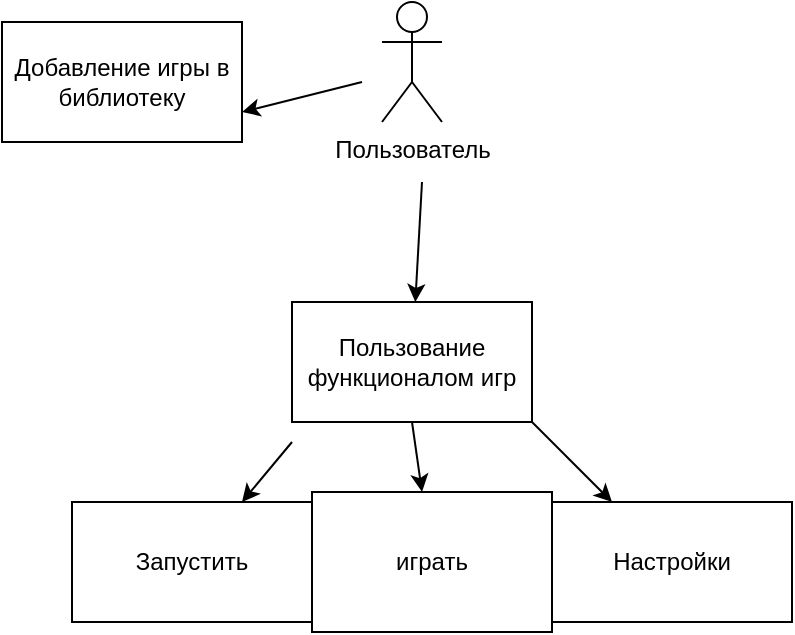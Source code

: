 <mxfile version="22.0.8" type="device" pages="3">
  <diagram name="Страница — 1" id="o6aZ4ThOyEK2ZtHlcNy_">
    <mxGraphModel dx="424" dy="783" grid="1" gridSize="10" guides="1" tooltips="1" connect="1" arrows="1" fold="1" page="1" pageScale="1" pageWidth="827" pageHeight="1169" math="0" shadow="0">
      <root>
        <mxCell id="0" />
        <mxCell id="1" parent="0" />
        <mxCell id="mjszKd17ltcZ5KNbpCO--2" value="Пользователь&lt;br&gt;" style="shape=umlActor;verticalLabelPosition=bottom;verticalAlign=top;html=1;outlineConnect=0;" vertex="1" parent="1">
          <mxGeometry x="330" y="220" width="30" height="60" as="geometry" />
        </mxCell>
        <mxCell id="mjszKd17ltcZ5KNbpCO--13" value="" style="endArrow=classic;html=1;rounded=0;" edge="1" parent="1" target="mjszKd17ltcZ5KNbpCO--14">
          <mxGeometry width="50" height="50" relative="1" as="geometry">
            <mxPoint x="350" y="310" as="sourcePoint" />
            <mxPoint x="350" y="380" as="targetPoint" />
          </mxGeometry>
        </mxCell>
        <mxCell id="mjszKd17ltcZ5KNbpCO--14" value="Пользование функционалом игр" style="rounded=0;whiteSpace=wrap;html=1;" vertex="1" parent="1">
          <mxGeometry x="285" y="370" width="120" height="60" as="geometry" />
        </mxCell>
        <mxCell id="mjszKd17ltcZ5KNbpCO--15" value="Добавление игры в библиотеку" style="rounded=0;whiteSpace=wrap;html=1;" vertex="1" parent="1">
          <mxGeometry x="140" y="230" width="120" height="60" as="geometry" />
        </mxCell>
        <mxCell id="mjszKd17ltcZ5KNbpCO--18" value="" style="endArrow=classic;html=1;rounded=0;entryX=1;entryY=0.75;entryDx=0;entryDy=0;" edge="1" parent="1" target="mjszKd17ltcZ5KNbpCO--15">
          <mxGeometry width="50" height="50" relative="1" as="geometry">
            <mxPoint x="320" y="260" as="sourcePoint" />
            <mxPoint x="350" y="380" as="targetPoint" />
          </mxGeometry>
        </mxCell>
        <mxCell id="mjszKd17ltcZ5KNbpCO--19" value="" style="endArrow=classic;html=1;rounded=0;" edge="1" parent="1" target="mjszKd17ltcZ5KNbpCO--20">
          <mxGeometry width="50" height="50" relative="1" as="geometry">
            <mxPoint x="285" y="440" as="sourcePoint" />
            <mxPoint x="235" y="500" as="targetPoint" />
          </mxGeometry>
        </mxCell>
        <mxCell id="mjszKd17ltcZ5KNbpCO--20" value="Запустить" style="rounded=0;whiteSpace=wrap;html=1;" vertex="1" parent="1">
          <mxGeometry x="175" y="470" width="120" height="60" as="geometry" />
        </mxCell>
        <mxCell id="mjszKd17ltcZ5KNbpCO--21" value="" style="endArrow=classic;html=1;rounded=0;exitX=0.5;exitY=1;exitDx=0;exitDy=0;" edge="1" parent="1" source="mjszKd17ltcZ5KNbpCO--14" target="mjszKd17ltcZ5KNbpCO--22">
          <mxGeometry width="50" height="50" relative="1" as="geometry">
            <mxPoint x="300" y="430" as="sourcePoint" />
            <mxPoint x="340" y="480" as="targetPoint" />
          </mxGeometry>
        </mxCell>
        <mxCell id="mjszKd17ltcZ5KNbpCO--22" value="играть" style="rounded=0;whiteSpace=wrap;html=1;" vertex="1" parent="1">
          <mxGeometry x="295" y="465" width="120" height="70" as="geometry" />
        </mxCell>
        <mxCell id="mjszKd17ltcZ5KNbpCO--23" value="" style="endArrow=classic;html=1;rounded=0;exitX=1;exitY=1;exitDx=0;exitDy=0;" edge="1" parent="1" source="mjszKd17ltcZ5KNbpCO--14" target="mjszKd17ltcZ5KNbpCO--24">
          <mxGeometry width="50" height="50" relative="1" as="geometry">
            <mxPoint x="300" y="420" as="sourcePoint" />
            <mxPoint x="470" y="480" as="targetPoint" />
          </mxGeometry>
        </mxCell>
        <mxCell id="mjszKd17ltcZ5KNbpCO--24" value="Настройки" style="rounded=0;whiteSpace=wrap;html=1;" vertex="1" parent="1">
          <mxGeometry x="415" y="470" width="120" height="60" as="geometry" />
        </mxCell>
      </root>
    </mxGraphModel>
  </diagram>
  <diagram id="d3XoFqZ8-Fc94sEs56oO" name="Страница — 2">
    <mxGraphModel dx="424" dy="783" grid="1" gridSize="10" guides="1" tooltips="1" connect="1" arrows="1" fold="1" page="1" pageScale="1" pageWidth="827" pageHeight="1169" math="0" shadow="0">
      <root>
        <mxCell id="0" />
        <mxCell id="1" parent="0" />
        <mxCell id="FSJdpnEdqRj1IDfBIJfU-1" value="Платформа" style="rounded=0;whiteSpace=wrap;html=1;" vertex="1" parent="1">
          <mxGeometry x="150" y="320" width="120" height="60" as="geometry" />
        </mxCell>
        <mxCell id="gU2Ua_OYAcRr2TdcqFTQ-2" value="Запуск" style="rounded=0;whiteSpace=wrap;html=1;" vertex="1" parent="1">
          <mxGeometry x="150" y="400" width="120" height="60" as="geometry" />
        </mxCell>
        <mxCell id="gU2Ua_OYAcRr2TdcqFTQ-3" value="Загрузка приложения" style="rounded=0;whiteSpace=wrap;html=1;" vertex="1" parent="1">
          <mxGeometry x="270" y="400" width="120" height="60" as="geometry" />
        </mxCell>
        <mxCell id="gU2Ua_OYAcRr2TdcqFTQ-4" value="" style="endArrow=classic;html=1;rounded=0;exitX=0.5;exitY=0;exitDx=0;exitDy=0;entryX=0.5;entryY=1;entryDx=0;entryDy=0;" edge="1" parent="1" source="gU2Ua_OYAcRr2TdcqFTQ-2" target="FSJdpnEdqRj1IDfBIJfU-1">
          <mxGeometry width="50" height="50" relative="1" as="geometry">
            <mxPoint x="200" y="430" as="sourcePoint" />
            <mxPoint x="250" y="380" as="targetPoint" />
          </mxGeometry>
        </mxCell>
        <mxCell id="gU2Ua_OYAcRr2TdcqFTQ-6" value="" style="endArrow=classic;html=1;rounded=0;entryX=1;entryY=1;entryDx=0;entryDy=0;exitX=0.5;exitY=0;exitDx=0;exitDy=0;" edge="1" parent="1" source="gU2Ua_OYAcRr2TdcqFTQ-3" target="FSJdpnEdqRj1IDfBIJfU-1">
          <mxGeometry width="50" height="50" relative="1" as="geometry">
            <mxPoint x="200" y="430" as="sourcePoint" />
            <mxPoint x="250" y="380" as="targetPoint" />
          </mxGeometry>
        </mxCell>
        <mxCell id="gU2Ua_OYAcRr2TdcqFTQ-7" value="Основное меню" style="rounded=0;whiteSpace=wrap;html=1;" vertex="1" parent="1">
          <mxGeometry x="150" y="480" width="120" height="60" as="geometry" />
        </mxCell>
        <mxCell id="gU2Ua_OYAcRr2TdcqFTQ-8" value="" style="endArrow=classic;html=1;rounded=0;exitX=0.5;exitY=1;exitDx=0;exitDy=0;entryX=0.5;entryY=0;entryDx=0;entryDy=0;" edge="1" parent="1" source="gU2Ua_OYAcRr2TdcqFTQ-2" target="gU2Ua_OYAcRr2TdcqFTQ-7">
          <mxGeometry width="50" height="50" relative="1" as="geometry">
            <mxPoint x="200" y="430" as="sourcePoint" />
            <mxPoint x="250" y="380" as="targetPoint" />
          </mxGeometry>
        </mxCell>
        <mxCell id="gU2Ua_OYAcRr2TdcqFTQ-9" value="Настройки" style="rounded=0;whiteSpace=wrap;html=1;" vertex="1" parent="1">
          <mxGeometry x="150" y="560" width="120" height="60" as="geometry" />
        </mxCell>
        <mxCell id="gU2Ua_OYAcRr2TdcqFTQ-10" value="Игра" style="rounded=0;whiteSpace=wrap;html=1;" vertex="1" parent="1">
          <mxGeometry x="270" y="560" width="120" height="60" as="geometry" />
        </mxCell>
        <mxCell id="gU2Ua_OYAcRr2TdcqFTQ-11" value="Выход из игры" style="rounded=0;whiteSpace=wrap;html=1;" vertex="1" parent="1">
          <mxGeometry x="30" y="560" width="120" height="60" as="geometry" />
        </mxCell>
        <mxCell id="gU2Ua_OYAcRr2TdcqFTQ-12" value="" style="endArrow=classic;html=1;rounded=0;exitX=0;exitY=0;exitDx=0;exitDy=0;entryX=0;entryY=0.5;entryDx=0;entryDy=0;" edge="1" parent="1" source="gU2Ua_OYAcRr2TdcqFTQ-11" target="FSJdpnEdqRj1IDfBIJfU-1">
          <mxGeometry width="50" height="50" relative="1" as="geometry">
            <mxPoint x="190" y="430" as="sourcePoint" />
            <mxPoint x="240" y="380" as="targetPoint" />
            <Array as="points">
              <mxPoint x="30" y="470" />
              <mxPoint x="30" y="410" />
              <mxPoint x="30" y="350" />
            </Array>
          </mxGeometry>
        </mxCell>
        <mxCell id="GCxdAtonbEam86jwlj_p-2" value="" style="endArrow=classic;html=1;rounded=0;entryX=0.5;entryY=0;entryDx=0;entryDy=0;exitX=0;exitY=1;exitDx=0;exitDy=0;" edge="1" parent="1" source="gU2Ua_OYAcRr2TdcqFTQ-7" target="gU2Ua_OYAcRr2TdcqFTQ-11">
          <mxGeometry width="50" height="50" relative="1" as="geometry">
            <mxPoint x="150" y="430" as="sourcePoint" />
            <mxPoint x="200" y="380" as="targetPoint" />
          </mxGeometry>
        </mxCell>
        <mxCell id="GCxdAtonbEam86jwlj_p-8" value="" style="endArrow=classic;startArrow=classic;html=1;rounded=0;exitX=0.5;exitY=0;exitDx=0;exitDy=0;entryX=1;entryY=1;entryDx=0;entryDy=0;" edge="1" parent="1" source="gU2Ua_OYAcRr2TdcqFTQ-10" target="gU2Ua_OYAcRr2TdcqFTQ-7">
          <mxGeometry width="50" height="50" relative="1" as="geometry">
            <mxPoint x="190" y="430" as="sourcePoint" />
            <mxPoint x="240" y="380" as="targetPoint" />
          </mxGeometry>
        </mxCell>
        <mxCell id="GCxdAtonbEam86jwlj_p-9" value="" style="endArrow=classic;startArrow=classic;html=1;rounded=0;exitX=0.5;exitY=0;exitDx=0;exitDy=0;entryX=0.5;entryY=1;entryDx=0;entryDy=0;" edge="1" parent="1" source="gU2Ua_OYAcRr2TdcqFTQ-9" target="gU2Ua_OYAcRr2TdcqFTQ-7">
          <mxGeometry width="50" height="50" relative="1" as="geometry">
            <mxPoint x="190" y="430" as="sourcePoint" />
            <mxPoint x="240" y="380" as="targetPoint" />
          </mxGeometry>
        </mxCell>
      </root>
    </mxGraphModel>
  </diagram>
  <diagram id="0-SFKI34dU3b47_YORIL" name="Страница — 3">
    <mxGraphModel dx="1645" dy="783" grid="1" gridSize="10" guides="1" tooltips="1" connect="1" arrows="1" fold="1" page="1" pageScale="1" pageWidth="827" pageHeight="1169" math="0" shadow="0">
      <root>
        <mxCell id="0" />
        <mxCell id="1" parent="0" />
        <mxCell id="9M0REx57lFB3rn6bbXSA-1" value="Пользователь" style="rounded=0;whiteSpace=wrap;html=1;" vertex="1" parent="1">
          <mxGeometry x="200" y="240" width="120" height="60" as="geometry" />
        </mxCell>
        <mxCell id="YHmRps18gKwAqSLQzKda-2" value="Вход в приложение" style="rounded=1;whiteSpace=wrap;html=1;fillColor=#e1d5e7;strokeColor=#9673a6;" vertex="1" parent="1">
          <mxGeometry x="200" y="360" width="120" height="60" as="geometry" />
        </mxCell>
        <mxCell id="YHmRps18gKwAqSLQzKda-3" value="" style="endArrow=classic;startArrow=classic;html=1;rounded=0;entryX=0.5;entryY=1;entryDx=0;entryDy=0;exitX=0.5;exitY=0;exitDx=0;exitDy=0;" edge="1" parent="1" source="YHmRps18gKwAqSLQzKda-2" target="9M0REx57lFB3rn6bbXSA-1">
          <mxGeometry width="50" height="50" relative="1" as="geometry">
            <mxPoint x="230" y="360" as="sourcePoint" />
            <mxPoint x="280" y="310" as="targetPoint" />
          </mxGeometry>
        </mxCell>
        <mxCell id="YHmRps18gKwAqSLQzKda-4" value="" style="endArrow=classic;startArrow=classic;html=1;rounded=0;entryX=0;entryY=1;entryDx=0;entryDy=0;exitX=0.5;exitY=0;exitDx=0;exitDy=0;" edge="1" parent="1" source="YHmRps18gKwAqSLQzKda-5" target="YHmRps18gKwAqSLQzKda-2">
          <mxGeometry width="50" height="50" relative="1" as="geometry">
            <mxPoint x="150" y="450" as="sourcePoint" />
            <mxPoint x="200" y="420" as="targetPoint" />
            <Array as="points">
              <mxPoint x="140" y="420" />
            </Array>
          </mxGeometry>
        </mxCell>
        <mxCell id="YHmRps18gKwAqSLQzKda-5" value="Вход в игру 1" style="rounded=1;whiteSpace=wrap;html=1;fillColor=#e1d5e7;strokeColor=#9673a6;" vertex="1" parent="1">
          <mxGeometry x="80" y="470" width="120" height="60" as="geometry" />
        </mxCell>
        <mxCell id="YHmRps18gKwAqSLQzKda-6" value="Вход в игру 2" style="rounded=1;whiteSpace=wrap;html=1;fillColor=#e1d5e7;strokeColor=#9673a6;" vertex="1" parent="1">
          <mxGeometry x="320" y="470" width="120" height="60" as="geometry" />
        </mxCell>
        <mxCell id="YHmRps18gKwAqSLQzKda-7" value="" style="endArrow=classic;startArrow=classic;html=1;rounded=0;entryX=1;entryY=1;entryDx=0;entryDy=0;exitX=0.5;exitY=0;exitDx=0;exitDy=0;" edge="1" parent="1" source="YHmRps18gKwAqSLQzKda-6" target="YHmRps18gKwAqSLQzKda-2">
          <mxGeometry width="50" height="50" relative="1" as="geometry">
            <mxPoint x="200" y="430" as="sourcePoint" />
            <mxPoint x="250" y="380" as="targetPoint" />
            <Array as="points">
              <mxPoint x="380" y="420" />
            </Array>
          </mxGeometry>
        </mxCell>
        <mxCell id="YHmRps18gKwAqSLQzKda-8" value="Предоставление функционала" style="rounded=1;whiteSpace=wrap;html=1;" vertex="1" parent="1">
          <mxGeometry x="480" y="470" width="120" height="60" as="geometry" />
        </mxCell>
        <mxCell id="YHmRps18gKwAqSLQzKda-10" value="" style="endArrow=classic;html=1;rounded=0;entryX=0;entryY=0.5;entryDx=0;entryDy=0;exitX=1;exitY=0.5;exitDx=0;exitDy=0;" edge="1" parent="1" source="YHmRps18gKwAqSLQzKda-6" target="YHmRps18gKwAqSLQzKda-8">
          <mxGeometry width="50" height="50" relative="1" as="geometry">
            <mxPoint x="430" y="430" as="sourcePoint" />
            <mxPoint x="480" y="380" as="targetPoint" />
          </mxGeometry>
        </mxCell>
        <mxCell id="ZGG40lHYpIyoKLyY5FPT-3" value="" style="endArrow=classic;html=1;rounded=0;exitX=0.5;exitY=1;exitDx=0;exitDy=0;entryX=0.5;entryY=0;entryDx=0;entryDy=0;" edge="1" parent="1" source="YHmRps18gKwAqSLQzKda-8" target="ZGG40lHYpIyoKLyY5FPT-4">
          <mxGeometry width="50" height="50" relative="1" as="geometry">
            <mxPoint x="420" y="660" as="sourcePoint" />
            <mxPoint x="480" y="640" as="targetPoint" />
          </mxGeometry>
        </mxCell>
        <mxCell id="ZGG40lHYpIyoKLyY5FPT-4" value="Настройка" style="rounded=1;whiteSpace=wrap;html=1;" vertex="1" parent="1">
          <mxGeometry x="480" y="570" width="120" height="60" as="geometry" />
        </mxCell>
        <mxCell id="ZGG40lHYpIyoKLyY5FPT-5" value="Обработка данных" style="rounded=1;whiteSpace=wrap;html=1;" vertex="1" parent="1">
          <mxGeometry x="640" y="570" width="120" height="60" as="geometry" />
        </mxCell>
        <mxCell id="ZGG40lHYpIyoKLyY5FPT-6" value="" style="endArrow=classic;html=1;rounded=0;exitX=1;exitY=0.5;exitDx=0;exitDy=0;entryX=0;entryY=0.5;entryDx=0;entryDy=0;" edge="1" parent="1" source="ZGG40lHYpIyoKLyY5FPT-4" target="ZGG40lHYpIyoKLyY5FPT-5">
          <mxGeometry width="50" height="50" relative="1" as="geometry">
            <mxPoint x="370" y="680" as="sourcePoint" />
            <mxPoint x="420" y="630" as="targetPoint" />
          </mxGeometry>
        </mxCell>
        <mxCell id="ZGG40lHYpIyoKLyY5FPT-7" value="" style="endArrow=classic;html=1;rounded=0;exitX=0.5;exitY=0;exitDx=0;exitDy=0;entryX=1;entryY=1;entryDx=0;entryDy=0;" edge="1" parent="1" source="ZGG40lHYpIyoKLyY5FPT-5" target="YHmRps18gKwAqSLQzKda-8">
          <mxGeometry width="50" height="50" relative="1" as="geometry">
            <mxPoint x="430" y="550" as="sourcePoint" />
            <mxPoint x="480" y="500" as="targetPoint" />
          </mxGeometry>
        </mxCell>
        <mxCell id="ZGG40lHYpIyoKLyY5FPT-8" value="Игра" style="rounded=1;whiteSpace=wrap;html=1;" vertex="1" parent="1">
          <mxGeometry x="640" y="470" width="120" height="60" as="geometry" />
        </mxCell>
        <mxCell id="ZGG40lHYpIyoKLyY5FPT-11" value="" style="endArrow=classic;html=1;rounded=0;exitX=1;exitY=0.5;exitDx=0;exitDy=0;entryX=0;entryY=0.5;entryDx=0;entryDy=0;" edge="1" parent="1" source="YHmRps18gKwAqSLQzKda-8" target="ZGG40lHYpIyoKLyY5FPT-8">
          <mxGeometry width="50" height="50" relative="1" as="geometry">
            <mxPoint x="530" y="670" as="sourcePoint" />
            <mxPoint x="580" y="620" as="targetPoint" />
          </mxGeometry>
        </mxCell>
        <mxCell id="ZGG40lHYpIyoKLyY5FPT-12" value="" style="swimlane;horizontal=0;whiteSpace=wrap;html=1;" vertex="1" parent="1">
          <mxGeometry x="640" y="380" width="230" height="37.5" as="geometry" />
        </mxCell>
        <mxCell id="ZGG40lHYpIyoKLyY5FPT-13" value="Информация о&amp;nbsp;&lt;br&gt;результате прохождения уровня" style="text;html=1;align=center;verticalAlign=middle;resizable=0;points=[];autosize=1;strokeColor=none;fillColor=none;" vertex="1" parent="ZGG40lHYpIyoKLyY5FPT-12">
          <mxGeometry x="20" y="-2.5" width="200" height="40" as="geometry" />
        </mxCell>
        <mxCell id="ZGG40lHYpIyoKLyY5FPT-15" value="" style="endArrow=classic;html=1;rounded=0;exitX=0.5;exitY=0;exitDx=0;exitDy=0;entryX=0.201;entryY=1.036;entryDx=0;entryDy=0;entryPerimeter=0;" edge="1" parent="1" source="ZGG40lHYpIyoKLyY5FPT-8" target="ZGG40lHYpIyoKLyY5FPT-13">
          <mxGeometry width="50" height="50" relative="1" as="geometry">
            <mxPoint x="530" y="670" as="sourcePoint" />
            <mxPoint x="580" y="620" as="targetPoint" />
          </mxGeometry>
        </mxCell>
        <mxCell id="ZGG40lHYpIyoKLyY5FPT-16" value="" style="endArrow=classic;html=1;rounded=0;exitX=0;exitY=1;exitDx=0;exitDy=0;entryX=1;entryY=0;entryDx=0;entryDy=0;" edge="1" parent="1" source="ZGG40lHYpIyoKLyY5FPT-12" target="YHmRps18gKwAqSLQzKda-8">
          <mxGeometry width="50" height="50" relative="1" as="geometry">
            <mxPoint x="530" y="670" as="sourcePoint" />
            <mxPoint x="580" y="620" as="targetPoint" />
          </mxGeometry>
        </mxCell>
        <mxCell id="DWyIhL6Nwt0jspZzTmO0-1" value="Выход из игры" style="rounded=1;whiteSpace=wrap;html=1;" vertex="1" parent="1">
          <mxGeometry x="480" y="360" width="120" height="60" as="geometry" />
        </mxCell>
        <mxCell id="DWyIhL6Nwt0jspZzTmO0-2" value="" style="endArrow=classic;html=1;rounded=0;exitX=0.5;exitY=0;exitDx=0;exitDy=0;entryX=0.5;entryY=1;entryDx=0;entryDy=0;" edge="1" parent="1" source="YHmRps18gKwAqSLQzKda-8" target="DWyIhL6Nwt0jspZzTmO0-1">
          <mxGeometry width="50" height="50" relative="1" as="geometry">
            <mxPoint x="650" y="670" as="sourcePoint" />
            <mxPoint x="700" y="620" as="targetPoint" />
          </mxGeometry>
        </mxCell>
        <mxCell id="DWyIhL6Nwt0jspZzTmO0-3" value="" style="endArrow=classic;html=1;rounded=0;exitX=0;exitY=0.5;exitDx=0;exitDy=0;entryX=1;entryY=0.5;entryDx=0;entryDy=0;" edge="1" parent="1" source="DWyIhL6Nwt0jspZzTmO0-1">
          <mxGeometry width="50" height="50" relative="1" as="geometry">
            <mxPoint x="700" y="520" as="sourcePoint" />
            <mxPoint x="320" y="390" as="targetPoint" />
            <Array as="points" />
          </mxGeometry>
        </mxCell>
        <mxCell id="DWyIhL6Nwt0jspZzTmO0-4" value="Предоставление функционала" style="rounded=1;whiteSpace=wrap;html=1;" vertex="1" parent="1">
          <mxGeometry x="-80" y="470" width="120" height="60" as="geometry" />
        </mxCell>
        <mxCell id="DWyIhL6Nwt0jspZzTmO0-5" value="" style="endArrow=classic;html=1;rounded=0;entryX=1;entryY=0.5;entryDx=0;entryDy=0;exitX=0;exitY=0.5;exitDx=0;exitDy=0;" edge="1" parent="1" source="YHmRps18gKwAqSLQzKda-5" target="DWyIhL6Nwt0jspZzTmO0-4">
          <mxGeometry width="50" height="50" relative="1" as="geometry">
            <mxPoint x="270" y="550" as="sourcePoint" />
            <mxPoint x="320" y="500" as="targetPoint" />
          </mxGeometry>
        </mxCell>
        <mxCell id="DWyIhL6Nwt0jspZzTmO0-15" value="Игра" style="rounded=1;whiteSpace=wrap;html=1;" vertex="1" parent="1">
          <mxGeometry x="-240" y="470" width="120" height="60" as="geometry" />
        </mxCell>
        <mxCell id="DWyIhL6Nwt0jspZzTmO0-17" value="" style="swimlane;horizontal=0;whiteSpace=wrap;html=1;" vertex="1" parent="1">
          <mxGeometry x="-340" y="367.5" width="220" height="50" as="geometry" />
        </mxCell>
        <mxCell id="DWyIhL6Nwt0jspZzTmO0-16" value="Информация о&amp;nbsp;&lt;br&gt;результате прохождения уровня" style="text;html=1;align=center;verticalAlign=middle;resizable=0;points=[];autosize=1;strokeColor=none;fillColor=none;" vertex="1" parent="DWyIhL6Nwt0jspZzTmO0-17">
          <mxGeometry x="20" width="200" height="40" as="geometry" />
        </mxCell>
        <mxCell id="DWyIhL6Nwt0jspZzTmO0-18" value="Выход из игры" style="rounded=1;whiteSpace=wrap;html=1;" vertex="1" parent="1">
          <mxGeometry x="-80" y="360" width="120" height="60" as="geometry" />
        </mxCell>
        <mxCell id="DWyIhL6Nwt0jspZzTmO0-19" value="" style="endArrow=classic;html=1;rounded=0;exitX=0;exitY=0.5;exitDx=0;exitDy=0;entryX=1;entryY=0.5;entryDx=0;entryDy=0;" edge="1" parent="1" source="DWyIhL6Nwt0jspZzTmO0-4" target="DWyIhL6Nwt0jspZzTmO0-15">
          <mxGeometry width="50" height="50" relative="1" as="geometry">
            <mxPoint x="-40" y="550" as="sourcePoint" />
            <mxPoint x="10" y="500" as="targetPoint" />
          </mxGeometry>
        </mxCell>
        <mxCell id="DWyIhL6Nwt0jspZzTmO0-20" value="" style="endArrow=classic;html=1;rounded=0;exitX=0.5;exitY=0;exitDx=0;exitDy=0;" edge="1" parent="1" source="DWyIhL6Nwt0jspZzTmO0-15">
          <mxGeometry width="50" height="50" relative="1" as="geometry">
            <mxPoint x="-40" y="550" as="sourcePoint" />
            <mxPoint x="-180" y="420" as="targetPoint" />
          </mxGeometry>
        </mxCell>
        <mxCell id="DWyIhL6Nwt0jspZzTmO0-21" value="" style="endArrow=classic;html=1;rounded=0;exitX=1;exitY=1;exitDx=0;exitDy=0;entryX=0;entryY=0;entryDx=0;entryDy=0;" edge="1" parent="1" source="DWyIhL6Nwt0jspZzTmO0-17" target="DWyIhL6Nwt0jspZzTmO0-4">
          <mxGeometry width="50" height="50" relative="1" as="geometry">
            <mxPoint x="-60" y="550" as="sourcePoint" />
            <mxPoint x="-10" y="500" as="targetPoint" />
          </mxGeometry>
        </mxCell>
        <mxCell id="DWyIhL6Nwt0jspZzTmO0-22" value="" style="endArrow=classic;html=1;rounded=0;exitX=0.5;exitY=0;exitDx=0;exitDy=0;entryX=0.5;entryY=1;entryDx=0;entryDy=0;" edge="1" parent="1" source="DWyIhL6Nwt0jspZzTmO0-4" target="DWyIhL6Nwt0jspZzTmO0-18">
          <mxGeometry width="50" height="50" relative="1" as="geometry">
            <mxPoint x="90" y="550" as="sourcePoint" />
            <mxPoint x="140" y="500" as="targetPoint" />
          </mxGeometry>
        </mxCell>
        <mxCell id="DWyIhL6Nwt0jspZzTmO0-23" value="" style="endArrow=classic;html=1;rounded=0;entryX=0;entryY=0.5;entryDx=0;entryDy=0;exitX=1;exitY=0.5;exitDx=0;exitDy=0;" edge="1" parent="1" source="DWyIhL6Nwt0jspZzTmO0-18" target="YHmRps18gKwAqSLQzKda-2">
          <mxGeometry width="50" height="50" relative="1" as="geometry">
            <mxPoint x="40" y="550" as="sourcePoint" />
            <mxPoint x="90" y="500" as="targetPoint" />
          </mxGeometry>
        </mxCell>
      </root>
    </mxGraphModel>
  </diagram>
</mxfile>
